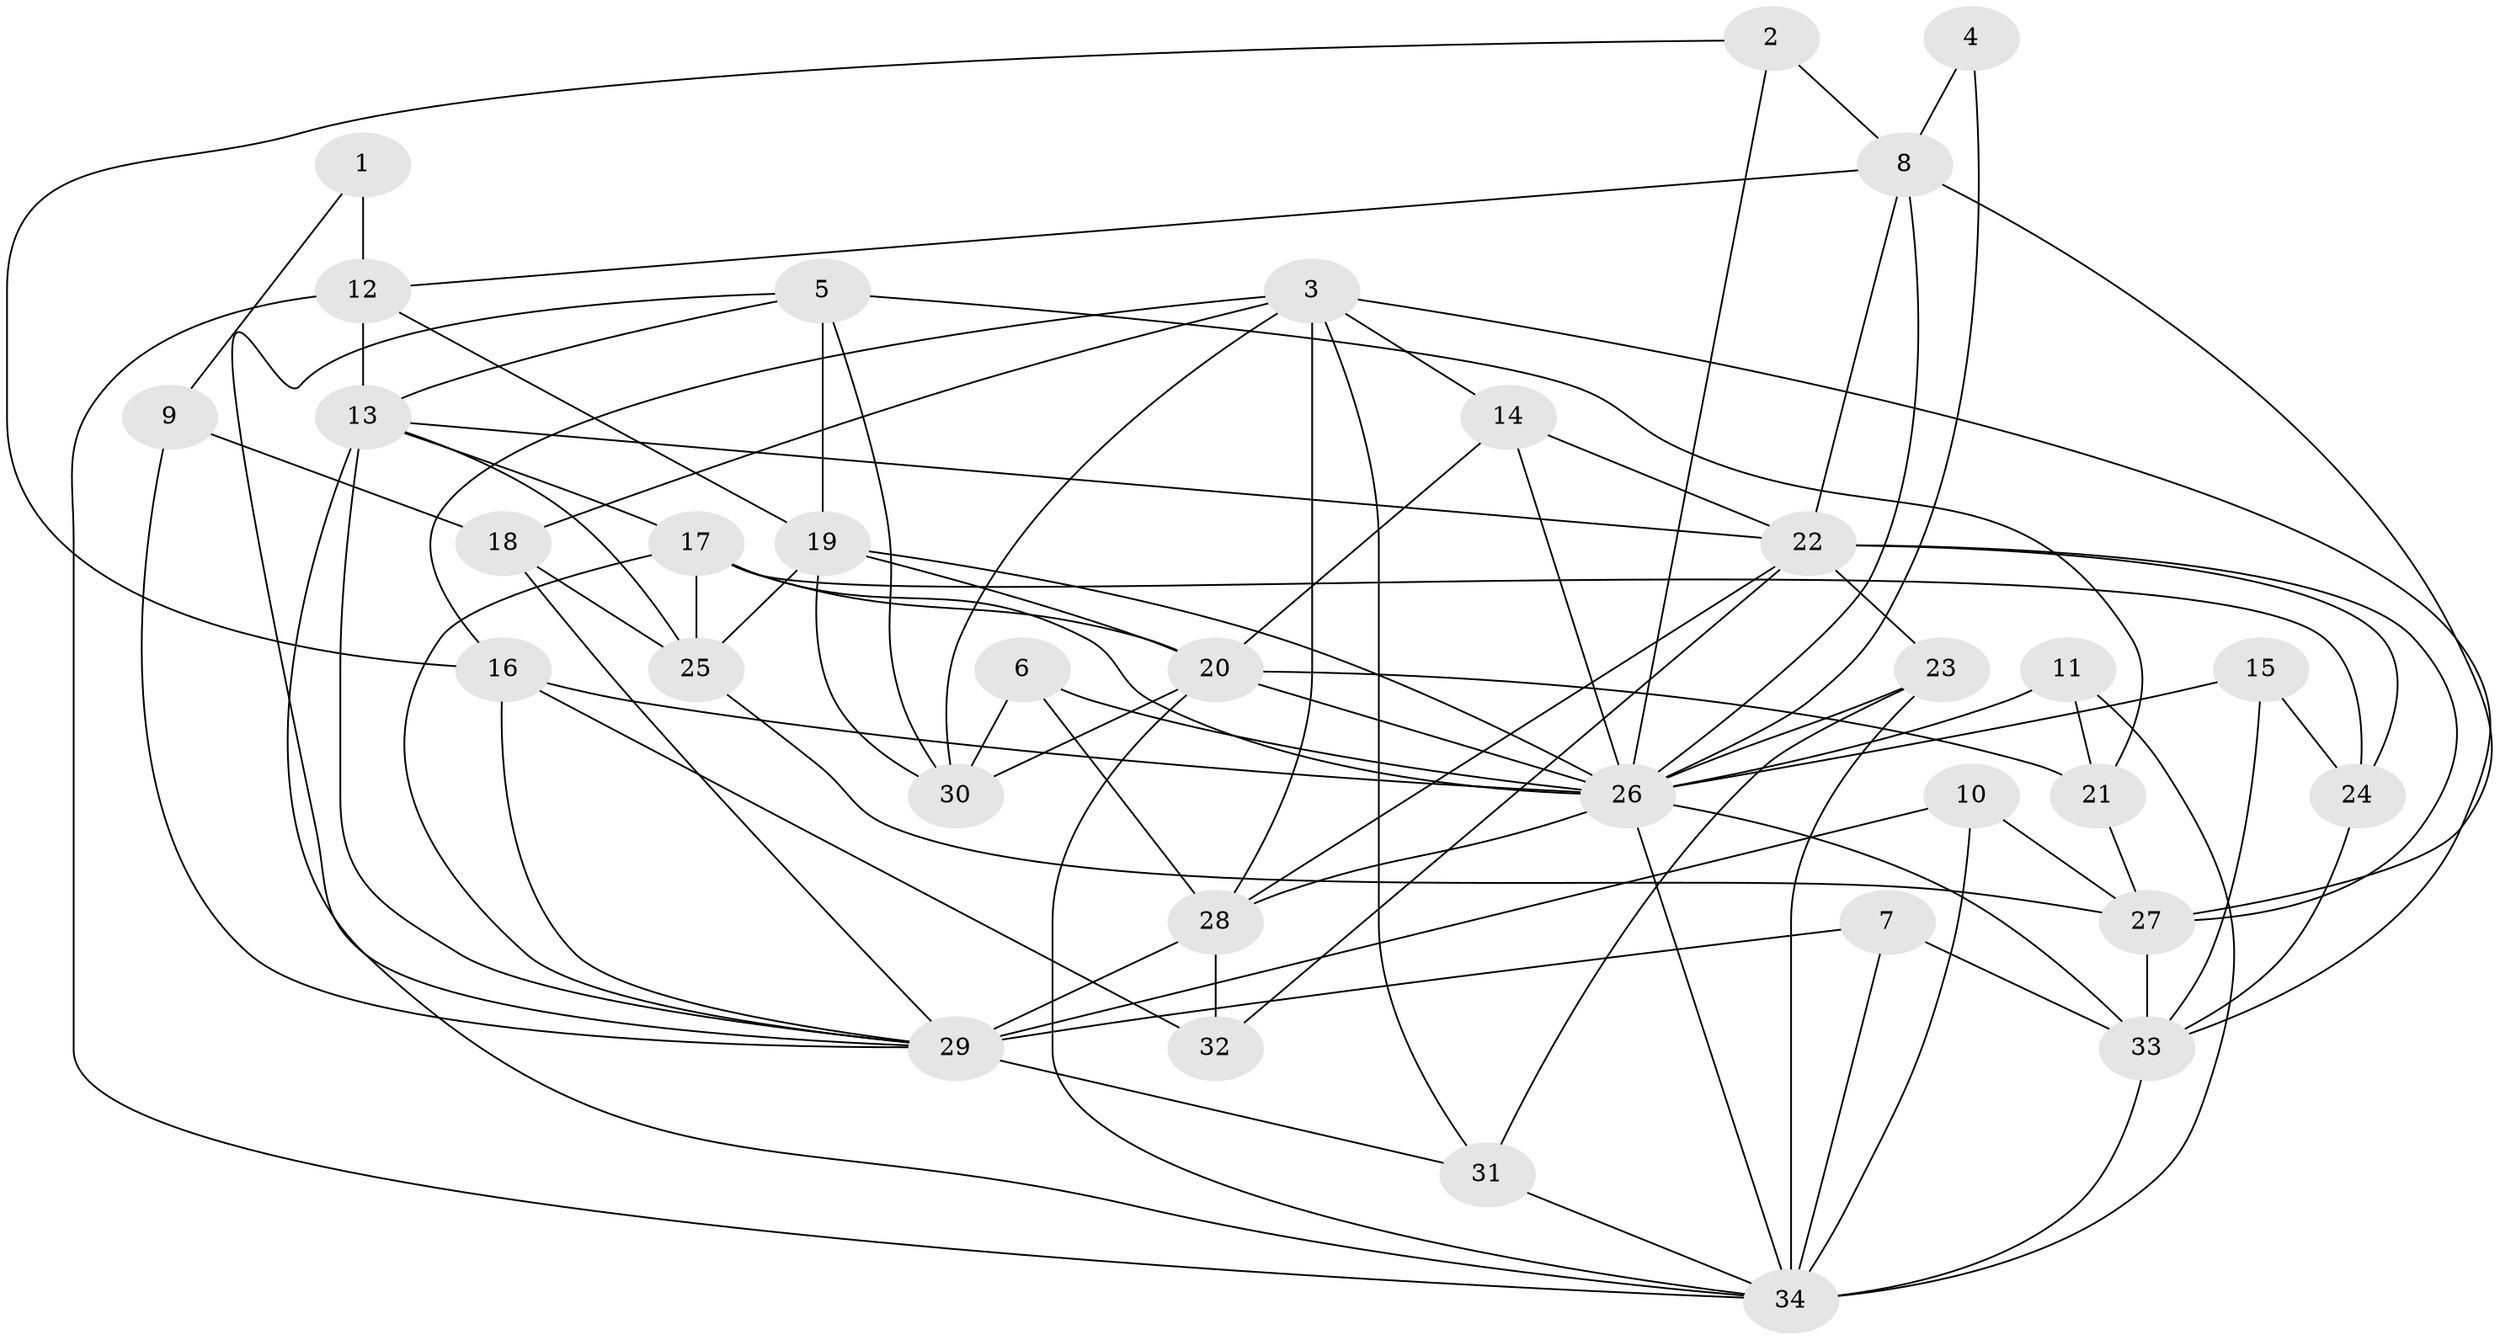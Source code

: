 // original degree distribution, {2: 0.14925373134328357, 3: 0.23880597014925373, 4: 0.3283582089552239, 5: 0.16417910447761194, 7: 0.04477611940298507, 6: 0.029850746268656716, 8: 0.04477611940298507}
// Generated by graph-tools (version 1.1) at 2025/50/03/09/25 03:50:12]
// undirected, 34 vertices, 89 edges
graph export_dot {
graph [start="1"]
  node [color=gray90,style=filled];
  1;
  2;
  3;
  4;
  5;
  6;
  7;
  8;
  9;
  10;
  11;
  12;
  13;
  14;
  15;
  16;
  17;
  18;
  19;
  20;
  21;
  22;
  23;
  24;
  25;
  26;
  27;
  28;
  29;
  30;
  31;
  32;
  33;
  34;
  1 -- 9 [weight=1.0];
  1 -- 12 [weight=2.0];
  2 -- 8 [weight=1.0];
  2 -- 16 [weight=1.0];
  2 -- 26 [weight=1.0];
  3 -- 14 [weight=1.0];
  3 -- 16 [weight=1.0];
  3 -- 18 [weight=1.0];
  3 -- 28 [weight=1.0];
  3 -- 30 [weight=1.0];
  3 -- 31 [weight=1.0];
  3 -- 33 [weight=1.0];
  4 -- 8 [weight=1.0];
  4 -- 26 [weight=1.0];
  5 -- 13 [weight=1.0];
  5 -- 19 [weight=1.0];
  5 -- 21 [weight=1.0];
  5 -- 29 [weight=1.0];
  5 -- 30 [weight=1.0];
  6 -- 26 [weight=1.0];
  6 -- 28 [weight=1.0];
  6 -- 30 [weight=1.0];
  7 -- 29 [weight=1.0];
  7 -- 33 [weight=1.0];
  7 -- 34 [weight=1.0];
  8 -- 12 [weight=1.0];
  8 -- 22 [weight=1.0];
  8 -- 26 [weight=2.0];
  8 -- 27 [weight=1.0];
  9 -- 18 [weight=1.0];
  9 -- 29 [weight=1.0];
  10 -- 27 [weight=1.0];
  10 -- 29 [weight=2.0];
  10 -- 34 [weight=2.0];
  11 -- 21 [weight=1.0];
  11 -- 26 [weight=1.0];
  11 -- 34 [weight=1.0];
  12 -- 13 [weight=1.0];
  12 -- 19 [weight=1.0];
  12 -- 34 [weight=1.0];
  13 -- 17 [weight=1.0];
  13 -- 22 [weight=1.0];
  13 -- 25 [weight=1.0];
  13 -- 29 [weight=1.0];
  13 -- 34 [weight=1.0];
  14 -- 20 [weight=1.0];
  14 -- 22 [weight=1.0];
  14 -- 26 [weight=1.0];
  15 -- 24 [weight=1.0];
  15 -- 26 [weight=1.0];
  15 -- 33 [weight=1.0];
  16 -- 26 [weight=1.0];
  16 -- 29 [weight=1.0];
  16 -- 32 [weight=1.0];
  17 -- 20 [weight=1.0];
  17 -- 24 [weight=1.0];
  17 -- 25 [weight=1.0];
  17 -- 26 [weight=1.0];
  17 -- 29 [weight=1.0];
  18 -- 25 [weight=1.0];
  18 -- 29 [weight=1.0];
  19 -- 20 [weight=1.0];
  19 -- 25 [weight=1.0];
  19 -- 26 [weight=1.0];
  19 -- 30 [weight=1.0];
  20 -- 21 [weight=1.0];
  20 -- 26 [weight=1.0];
  20 -- 30 [weight=1.0];
  20 -- 34 [weight=1.0];
  21 -- 27 [weight=1.0];
  22 -- 23 [weight=1.0];
  22 -- 24 [weight=1.0];
  22 -- 27 [weight=1.0];
  22 -- 28 [weight=1.0];
  22 -- 32 [weight=1.0];
  23 -- 26 [weight=1.0];
  23 -- 31 [weight=1.0];
  23 -- 34 [weight=2.0];
  24 -- 33 [weight=1.0];
  25 -- 27 [weight=1.0];
  26 -- 28 [weight=1.0];
  26 -- 33 [weight=1.0];
  26 -- 34 [weight=1.0];
  27 -- 33 [weight=1.0];
  28 -- 29 [weight=3.0];
  28 -- 32 [weight=1.0];
  29 -- 31 [weight=1.0];
  31 -- 34 [weight=1.0];
  33 -- 34 [weight=1.0];
}
